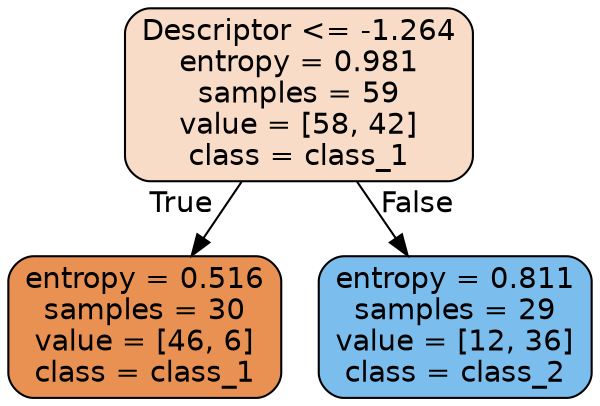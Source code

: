 digraph Tree {
node [shape=box, style="filled, rounded", color="black", fontname="helvetica"] ;
edge [fontname="helvetica"] ;
0 [label="Descriptor <= -1.264\nentropy = 0.981\nsamples = 59\nvalue = [58, 42]\nclass = class_1", fillcolor="#f8dcc8"] ;
1 [label="entropy = 0.516\nsamples = 30\nvalue = [46, 6]\nclass = class_1", fillcolor="#e89153"] ;
0 -> 1 [labeldistance=2.5, labelangle=45, headlabel="True"] ;
2 [label="entropy = 0.811\nsamples = 29\nvalue = [12, 36]\nclass = class_2", fillcolor="#7bbeee"] ;
0 -> 2 [labeldistance=2.5, labelangle=-45, headlabel="False"] ;
}